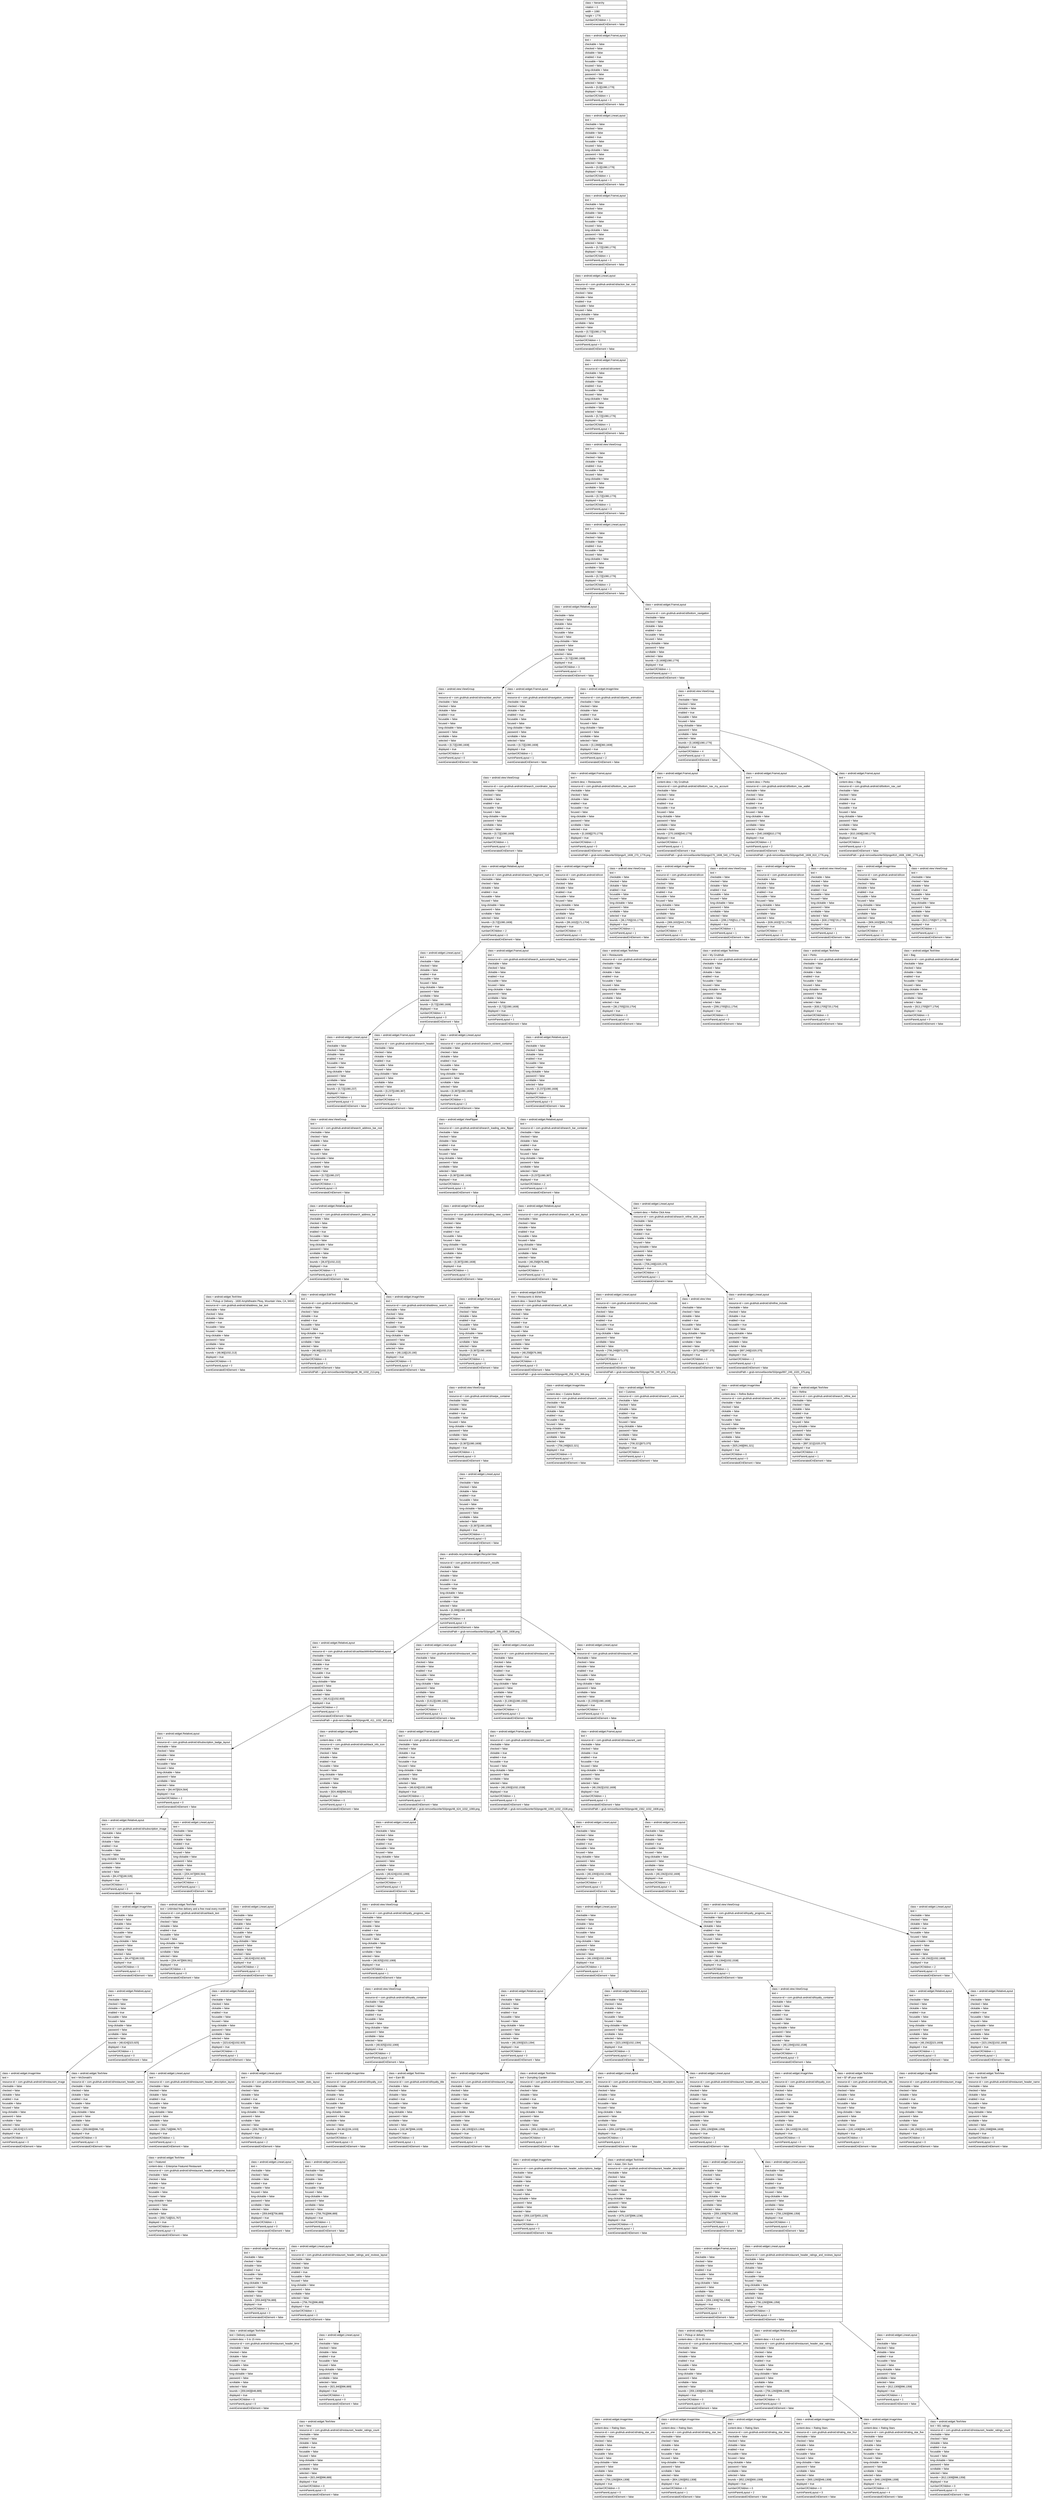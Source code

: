 digraph Layout {

	node [shape=record fontname=Arial];

	0	[label="{class = hierarchy\l|rotation = 0\l|width = 1080\l|height = 1776\l|numberOfChildren = 1\l|eventGeneratedOnElement = false \l}"]
	1	[label="{class = android.widget.FrameLayout\l|text = \l|checkable = false\l|checked = false\l|clickable = false\l|enabled = true\l|focusable = false\l|focused = false\l|long-clickable = false\l|password = false\l|scrollable = false\l|selected = false\l|bounds = [0,0][1080,1776]\l|displayed = true\l|numberOfChildren = 1\l|numInParentLayout = 0\l|eventGeneratedOnElement = false \l}"]
	2	[label="{class = android.widget.LinearLayout\l|text = \l|checkable = false\l|checked = false\l|clickable = false\l|enabled = true\l|focusable = false\l|focused = false\l|long-clickable = false\l|password = false\l|scrollable = false\l|selected = false\l|bounds = [0,0][1080,1776]\l|displayed = true\l|numberOfChildren = 1\l|numInParentLayout = 0\l|eventGeneratedOnElement = false \l}"]
	3	[label="{class = android.widget.FrameLayout\l|text = \l|checkable = false\l|checked = false\l|clickable = false\l|enabled = true\l|focusable = false\l|focused = false\l|long-clickable = false\l|password = false\l|scrollable = false\l|selected = false\l|bounds = [0,72][1080,1776]\l|displayed = true\l|numberOfChildren = 1\l|numInParentLayout = 0\l|eventGeneratedOnElement = false \l}"]
	4	[label="{class = android.widget.LinearLayout\l|text = \l|resource-id = com.grubhub.android:id/action_bar_root\l|checkable = false\l|checked = false\l|clickable = false\l|enabled = true\l|focusable = false\l|focused = false\l|long-clickable = false\l|password = false\l|scrollable = false\l|selected = false\l|bounds = [0,72][1080,1776]\l|displayed = true\l|numberOfChildren = 1\l|numInParentLayout = 0\l|eventGeneratedOnElement = false \l}"]
	5	[label="{class = android.widget.FrameLayout\l|text = \l|resource-id = android:id/content\l|checkable = false\l|checked = false\l|clickable = false\l|enabled = true\l|focusable = false\l|focused = false\l|long-clickable = false\l|password = false\l|scrollable = false\l|selected = false\l|bounds = [0,72][1080,1776]\l|displayed = true\l|numberOfChildren = 1\l|numInParentLayout = 0\l|eventGeneratedOnElement = false \l}"]
	6	[label="{class = android.view.ViewGroup\l|text = \l|checkable = false\l|checked = false\l|clickable = false\l|enabled = true\l|focusable = false\l|focused = false\l|long-clickable = false\l|password = false\l|scrollable = false\l|selected = false\l|bounds = [0,72][1080,1776]\l|displayed = true\l|numberOfChildren = 1\l|numInParentLayout = 0\l|eventGeneratedOnElement = false \l}"]
	7	[label="{class = android.widget.LinearLayout\l|text = \l|checkable = false\l|checked = false\l|clickable = false\l|enabled = true\l|focusable = false\l|focused = false\l|long-clickable = false\l|password = false\l|scrollable = false\l|selected = false\l|bounds = [0,72][1080,1776]\l|displayed = true\l|numberOfChildren = 2\l|numInParentLayout = 0\l|eventGeneratedOnElement = false \l}"]
	8	[label="{class = android.widget.RelativeLayout\l|text = \l|checkable = false\l|checked = false\l|clickable = false\l|enabled = true\l|focusable = false\l|focused = false\l|long-clickable = false\l|password = false\l|scrollable = false\l|selected = false\l|bounds = [0,72][1080,1608]\l|displayed = true\l|numberOfChildren = 3\l|numInParentLayout = 0\l|eventGeneratedOnElement = false \l}"]
	9	[label="{class = android.widget.FrameLayout\l|text = \l|resource-id = com.grubhub.android:id/bottom_navigation\l|checkable = false\l|checked = false\l|clickable = false\l|enabled = true\l|focusable = false\l|focused = false\l|long-clickable = false\l|password = false\l|scrollable = false\l|selected = false\l|bounds = [0,1608][1080,1776]\l|displayed = true\l|numberOfChildren = 1\l|numInParentLayout = 1\l|eventGeneratedOnElement = false \l}"]
	10	[label="{class = android.view.ViewGroup\l|text = \l|resource-id = com.grubhub.android:id/snackbar_anchor\l|checkable = false\l|checked = false\l|clickable = false\l|enabled = true\l|focusable = false\l|focused = false\l|long-clickable = false\l|password = false\l|scrollable = false\l|selected = false\l|bounds = [0,72][1080,1608]\l|displayed = true\l|numberOfChildren = 0\l|numInParentLayout = 0\l|eventGeneratedOnElement = false \l}"]
	11	[label="{class = android.widget.FrameLayout\l|text = \l|resource-id = com.grubhub.android:id/navigation_container\l|checkable = false\l|checked = false\l|clickable = false\l|enabled = true\l|focusable = false\l|focused = false\l|long-clickable = false\l|password = false\l|scrollable = false\l|selected = false\l|bounds = [0,72][1080,1608]\l|displayed = true\l|numberOfChildren = 1\l|numInParentLayout = 1\l|eventGeneratedOnElement = false \l}"]
	12	[label="{class = android.widget.ImageView\l|text = \l|resource-id = com.grubhub.android:id/perks_animation\l|checkable = false\l|checked = false\l|clickable = false\l|enabled = true\l|focusable = false\l|focused = false\l|long-clickable = false\l|password = false\l|scrollable = false\l|selected = false\l|bounds = [0,1368][360,1608]\l|displayed = true\l|numberOfChildren = 0\l|numInParentLayout = 2\l|eventGeneratedOnElement = false \l}"]
	13	[label="{class = android.view.ViewGroup\l|text = \l|checkable = false\l|checked = false\l|clickable = false\l|enabled = true\l|focusable = false\l|focused = false\l|long-clickable = false\l|password = false\l|scrollable = false\l|selected = false\l|bounds = [0,1608][1080,1776]\l|displayed = true\l|numberOfChildren = 4\l|numInParentLayout = 0\l|eventGeneratedOnElement = false \l}"]
	14	[label="{class = android.view.ViewGroup\l|text = \l|resource-id = com.grubhub.android:id/search_coordinator_layout\l|checkable = false\l|checked = false\l|clickable = false\l|enabled = true\l|focusable = false\l|focused = false\l|long-clickable = false\l|password = false\l|scrollable = false\l|selected = false\l|bounds = [0,72][1080,1608]\l|displayed = true\l|numberOfChildren = 1\l|numInParentLayout = 0\l|eventGeneratedOnElement = false \l}"]
	15	[label="{class = android.widget.FrameLayout\l|text = \l|content-desc = Restaurants\l|resource-id = com.grubhub.android:id/bottom_nav_search\l|checkable = false\l|checked = false\l|clickable = false\l|enabled = true\l|focusable = true\l|focused = false\l|long-clickable = false\l|password = false\l|scrollable = false\l|selected = true\l|bounds = [0,1608][270,1776]\l|displayed = true\l|numberOfChildren = 2\l|numInParentLayout = 0\l|eventGeneratedOnElement = false \l|screenshotPath = grub-removefavorite/S0/pngs/0_1608_270_1776.png\l}"]
	16	[label="{class = android.widget.FrameLayout\l|text = \l|content-desc = My Grubhub\l|resource-id = com.grubhub.android:id/bottom_nav_my_account\l|checkable = false\l|checked = false\l|clickable = true\l|enabled = true\l|focusable = true\l|focused = false\l|long-clickable = false\l|password = false\l|scrollable = false\l|selected = false\l|bounds = [270,1608][540,1776]\l|displayed = true\l|numberOfChildren = 2\l|numInParentLayout = 1\l|eventGeneratedOnElement = true \l|screenshotPath = grub-removefavorite/S0/pngs/270_1608_540_1776.png\l}"]
	17	[label="{class = android.widget.FrameLayout\l|text = \l|content-desc = Perks\l|resource-id = com.grubhub.android:id/bottom_nav_wallet\l|checkable = false\l|checked = false\l|clickable = true\l|enabled = true\l|focusable = true\l|focused = false\l|long-clickable = false\l|password = false\l|scrollable = false\l|selected = false\l|bounds = [540,1608][810,1776]\l|displayed = true\l|numberOfChildren = 2\l|numInParentLayout = 2\l|eventGeneratedOnElement = false \l|screenshotPath = grub-removefavorite/S0/pngs/540_1608_810_1776.png\l}"]
	18	[label="{class = android.widget.FrameLayout\l|text = \l|content-desc = Bag\l|resource-id = com.grubhub.android:id/bottom_nav_cart\l|checkable = false\l|checked = false\l|clickable = true\l|enabled = true\l|focusable = true\l|focused = false\l|long-clickable = false\l|password = false\l|scrollable = false\l|selected = false\l|bounds = [810,1608][1080,1776]\l|displayed = true\l|numberOfChildren = 2\l|numInParentLayout = 3\l|eventGeneratedOnElement = false \l|screenshotPath = grub-removefavorite/S0/pngs/810_1608_1080_1776.png\l}"]
	19	[label="{class = android.widget.RelativeLayout\l|text = \l|resource-id = com.grubhub.android:id/search_fragment_root\l|checkable = false\l|checked = false\l|clickable = false\l|enabled = true\l|focusable = false\l|focused = false\l|long-clickable = false\l|password = false\l|scrollable = false\l|selected = false\l|bounds = [0,72][1080,1608]\l|displayed = true\l|numberOfChildren = 2\l|numInParentLayout = 0\l|eventGeneratedOnElement = false \l}"]
	20	[label="{class = android.widget.ImageView\l|text = \l|resource-id = com.grubhub.android:id/icon\l|checkable = false\l|checked = false\l|clickable = false\l|enabled = true\l|focusable = false\l|focused = false\l|long-clickable = false\l|password = false\l|scrollable = false\l|selected = true\l|bounds = [99,1632][171,1704]\l|displayed = true\l|numberOfChildren = 0\l|numInParentLayout = 0\l|eventGeneratedOnElement = false \l}"]
	21	[label="{class = android.view.ViewGroup\l|text = \l|checkable = false\l|checked = false\l|clickable = false\l|enabled = true\l|focusable = false\l|focused = false\l|long-clickable = false\l|password = false\l|scrollable = false\l|selected = true\l|bounds = [36,1705][233,1776]\l|displayed = true\l|numberOfChildren = 1\l|numInParentLayout = 1\l|eventGeneratedOnElement = false \l}"]
	22	[label="{class = android.widget.ImageView\l|text = \l|resource-id = com.grubhub.android:id/icon\l|checkable = false\l|checked = false\l|clickable = false\l|enabled = true\l|focusable = false\l|focused = false\l|long-clickable = false\l|password = false\l|scrollable = false\l|selected = false\l|bounds = [369,1632][441,1704]\l|displayed = true\l|numberOfChildren = 0\l|numInParentLayout = 0\l|eventGeneratedOnElement = false \l}"]
	23	[label="{class = android.view.ViewGroup\l|text = \l|checkable = false\l|checked = false\l|clickable = false\l|enabled = true\l|focusable = false\l|focused = false\l|long-clickable = false\l|password = false\l|scrollable = false\l|selected = false\l|bounds = [299,1705][511,1776]\l|displayed = true\l|numberOfChildren = 1\l|numInParentLayout = 1\l|eventGeneratedOnElement = false \l}"]
	24	[label="{class = android.widget.ImageView\l|text = \l|resource-id = com.grubhub.android:id/icon\l|checkable = false\l|checked = false\l|clickable = false\l|enabled = true\l|focusable = false\l|focused = false\l|long-clickable = false\l|password = false\l|scrollable = false\l|selected = false\l|bounds = [639,1632][711,1704]\l|displayed = true\l|numberOfChildren = 0\l|numInParentLayout = 0\l|eventGeneratedOnElement = false \l}"]
	25	[label="{class = android.view.ViewGroup\l|text = \l|checkable = false\l|checked = false\l|clickable = false\l|enabled = true\l|focusable = false\l|focused = false\l|long-clickable = false\l|password = false\l|scrollable = false\l|selected = false\l|bounds = [630,1705][720,1776]\l|displayed = true\l|numberOfChildren = 1\l|numInParentLayout = 1\l|eventGeneratedOnElement = false \l}"]
	26	[label="{class = android.widget.ImageView\l|text = \l|resource-id = com.grubhub.android:id/icon\l|checkable = false\l|checked = false\l|clickable = false\l|enabled = true\l|focusable = false\l|focused = false\l|long-clickable = false\l|password = false\l|scrollable = false\l|selected = false\l|bounds = [909,1632][981,1704]\l|displayed = true\l|numberOfChildren = 0\l|numInParentLayout = 0\l|eventGeneratedOnElement = false \l}"]
	27	[label="{class = android.view.ViewGroup\l|text = \l|checkable = false\l|checked = false\l|clickable = false\l|enabled = true\l|focusable = false\l|focused = false\l|long-clickable = false\l|password = false\l|scrollable = false\l|selected = false\l|bounds = [913,1705][977,1776]\l|displayed = true\l|numberOfChildren = 1\l|numInParentLayout = 1\l|eventGeneratedOnElement = false \l}"]
	28	[label="{class = android.widget.LinearLayout\l|text = \l|checkable = false\l|checked = false\l|clickable = false\l|enabled = true\l|focusable = false\l|focused = false\l|long-clickable = false\l|password = false\l|scrollable = false\l|selected = false\l|bounds = [0,72][1080,1608]\l|displayed = true\l|numberOfChildren = 3\l|numInParentLayout = 0\l|eventGeneratedOnElement = false \l}"]
	29	[label="{class = android.widget.FrameLayout\l|text = \l|resource-id = com.grubhub.android:id/search_autocomplete_fragment_container\l|checkable = false\l|checked = false\l|clickable = false\l|enabled = true\l|focusable = false\l|focused = false\l|long-clickable = false\l|password = false\l|scrollable = false\l|selected = false\l|bounds = [0,72][1080,1608]\l|displayed = true\l|numberOfChildren = 1\l|numInParentLayout = 1\l|eventGeneratedOnElement = false \l}"]
	30	[label="{class = android.widget.TextView\l|text = Restaurants\l|resource-id = com.grubhub.android:id/largeLabel\l|checkable = false\l|checked = false\l|clickable = false\l|enabled = true\l|focusable = false\l|focused = false\l|long-clickable = false\l|password = false\l|scrollable = false\l|selected = true\l|bounds = [36,1705][233,1754]\l|displayed = true\l|numberOfChildren = 0\l|numInParentLayout = 0\l|eventGeneratedOnElement = false \l}"]
	31	[label="{class = android.widget.TextView\l|text = My Grubhub\l|resource-id = com.grubhub.android:id/smallLabel\l|checkable = false\l|checked = false\l|clickable = false\l|enabled = true\l|focusable = false\l|focused = false\l|long-clickable = false\l|password = false\l|scrollable = false\l|selected = false\l|bounds = [299,1705][511,1754]\l|displayed = true\l|numberOfChildren = 0\l|numInParentLayout = 0\l|eventGeneratedOnElement = false \l}"]
	32	[label="{class = android.widget.TextView\l|text = Perks\l|resource-id = com.grubhub.android:id/smallLabel\l|checkable = false\l|checked = false\l|clickable = false\l|enabled = true\l|focusable = false\l|focused = false\l|long-clickable = false\l|password = false\l|scrollable = false\l|selected = false\l|bounds = [630,1705][720,1754]\l|displayed = true\l|numberOfChildren = 0\l|numInParentLayout = 0\l|eventGeneratedOnElement = false \l}"]
	33	[label="{class = android.widget.TextView\l|text = Bag\l|resource-id = com.grubhub.android:id/smallLabel\l|checkable = false\l|checked = false\l|clickable = false\l|enabled = true\l|focusable = false\l|focused = false\l|long-clickable = false\l|password = false\l|scrollable = false\l|selected = false\l|bounds = [913,1705][977,1754]\l|displayed = true\l|numberOfChildren = 0\l|numInParentLayout = 0\l|eventGeneratedOnElement = false \l}"]
	34	[label="{class = android.widget.LinearLayout\l|text = \l|checkable = false\l|checked = false\l|clickable = false\l|enabled = true\l|focusable = false\l|focused = false\l|long-clickable = false\l|password = false\l|scrollable = false\l|selected = false\l|bounds = [0,72][1080,237]\l|displayed = true\l|numberOfChildren = 1\l|numInParentLayout = 0\l|eventGeneratedOnElement = false \l}"]
	35	[label="{class = android.widget.FrameLayout\l|text = \l|resource-id = com.grubhub.android:id/search_header\l|checkable = false\l|checked = false\l|clickable = false\l|enabled = true\l|focusable = false\l|focused = false\l|long-clickable = false\l|password = false\l|scrollable = false\l|selected = false\l|bounds = [0,237][1080,387]\l|displayed = true\l|numberOfChildren = 0\l|numInParentLayout = 1\l|eventGeneratedOnElement = false \l}"]
	36	[label="{class = android.widget.LinearLayout\l|text = \l|resource-id = com.grubhub.android:id/search_content_container\l|checkable = false\l|checked = false\l|clickable = false\l|enabled = true\l|focusable = false\l|focused = false\l|long-clickable = false\l|password = false\l|scrollable = false\l|selected = false\l|bounds = [0,387][1080,1608]\l|displayed = true\l|numberOfChildren = 1\l|numInParentLayout = 2\l|eventGeneratedOnElement = false \l}"]
	37	[label="{class = android.widget.RelativeLayout\l|text = \l|checkable = false\l|checked = false\l|clickable = false\l|enabled = true\l|focusable = false\l|focused = false\l|long-clickable = false\l|password = false\l|scrollable = false\l|selected = false\l|bounds = [0,237][1080,1608]\l|displayed = true\l|numberOfChildren = 1\l|numInParentLayout = 0\l|eventGeneratedOnElement = false \l}"]
	38	[label="{class = android.view.ViewGroup\l|text = \l|resource-id = com.grubhub.android:id/search_address_bar_root\l|checkable = false\l|checked = false\l|clickable = false\l|enabled = true\l|focusable = false\l|focused = false\l|long-clickable = false\l|password = false\l|scrollable = false\l|selected = false\l|bounds = [0,72][1080,237]\l|displayed = true\l|numberOfChildren = 1\l|numInParentLayout = 0\l|eventGeneratedOnElement = false \l}"]
	39	[label="{class = android.widget.ViewFlipper\l|text = \l|resource-id = com.grubhub.android:id/search_loading_view_flipper\l|checkable = false\l|checked = false\l|clickable = false\l|enabled = true\l|focusable = false\l|focused = false\l|long-clickable = false\l|password = false\l|scrollable = false\l|selected = false\l|bounds = [0,387][1080,1608]\l|displayed = true\l|numberOfChildren = 1\l|numInParentLayout = 0\l|eventGeneratedOnElement = false \l}"]
	40	[label="{class = android.widget.RelativeLayout\l|text = \l|resource-id = com.grubhub.android:id/search_bar_container\l|checkable = false\l|checked = false\l|clickable = false\l|enabled = true\l|focusable = false\l|focused = false\l|long-clickable = false\l|password = false\l|scrollable = false\l|selected = false\l|bounds = [0,237][1080,387]\l|displayed = true\l|numberOfChildren = 2\l|numInParentLayout = 0\l|eventGeneratedOnElement = false \l}"]
	41	[label="{class = android.widget.RelativeLayout\l|text = \l|resource-id = com.grubhub.android:id/search_address_bar\l|checkable = false\l|checked = false\l|clickable = false\l|enabled = true\l|focusable = false\l|focused = false\l|long-clickable = false\l|password = false\l|scrollable = false\l|selected = false\l|bounds = [36,87][1032,222]\l|displayed = true\l|numberOfChildren = 3\l|numInParentLayout = 0\l|eventGeneratedOnElement = false \l}"]
	42	[label="{class = android.widget.FrameLayout\l|text = \l|resource-id = com.grubhub.android:id/loading_view_content\l|checkable = false\l|checked = false\l|clickable = false\l|enabled = true\l|focusable = false\l|focused = false\l|long-clickable = false\l|password = false\l|scrollable = false\l|selected = false\l|bounds = [0,387][1080,1608]\l|displayed = true\l|numberOfChildren = 1\l|numInParentLayout = 0\l|eventGeneratedOnElement = false \l}"]
	43	[label="{class = android.widget.RelativeLayout\l|text = \l|resource-id = com.grubhub.android:id/search_edit_text_layout\l|checkable = false\l|checked = false\l|clickable = false\l|enabled = true\l|focusable = false\l|focused = false\l|long-clickable = false\l|password = false\l|scrollable = false\l|selected = false\l|bounds = [48,258][676,366]\l|displayed = true\l|numberOfChildren = 1\l|numInParentLayout = 0\l|eventGeneratedOnElement = false \l}"]
	44	[label="{class = android.widget.LinearLayout\l|text = \l|content-desc = Refine Click Area\l|resource-id = com.grubhub.android:id/search_refine_click_area\l|checkable = false\l|checked = false\l|clickable = false\l|enabled = true\l|focusable = false\l|focused = false\l|long-clickable = false\l|password = false\l|scrollable = false\l|selected = false\l|bounds = [706,249][1020,375]\l|displayed = true\l|numberOfChildren = 3\l|numInParentLayout = 1\l|eventGeneratedOnElement = false \l}"]
	45	[label="{class = android.widget.TextView\l|text = Pickup or Delivery - 1600 Amphitheatre Pkwy, Mountain View, CA, 94043\l|resource-id = com.grubhub.android:id/address_bar_text\l|checkable = false\l|checked = false\l|clickable = false\l|enabled = true\l|focusable = false\l|focused = false\l|long-clickable = false\l|password = false\l|scrollable = false\l|selected = false\l|bounds = [48,96][1032,213]\l|displayed = true\l|numberOfChildren = 0\l|numInParentLayout = 0\l|eventGeneratedOnElement = false \l}"]
	46	[label="{class = android.widget.EditText\l|text =  \l|resource-id = com.grubhub.android:id/address_bar\l|checkable = false\l|checked = false\l|clickable = true\l|enabled = true\l|focusable = false\l|focused = false\l|long-clickable = true\l|password = false\l|scrollable = false\l|selected = false\l|bounds = [48,96][1032,213]\l|displayed = true\l|numberOfChildren = 0\l|numInParentLayout = 1\l|eventGeneratedOnElement = false \l|screenshotPath = grub-removefavorite/S0/pngs/48_96_1032_213.png\l}"]
	47	[label="{class = android.widget.ImageView\l|text = \l|resource-id = com.grubhub.android:id/address_search_icon\l|checkable = false\l|checked = false\l|clickable = false\l|enabled = true\l|focusable = false\l|focused = false\l|long-clickable = false\l|password = false\l|scrollable = false\l|selected = false\l|bounds = [48,118][120,190]\l|displayed = true\l|numberOfChildren = 0\l|numInParentLayout = 2\l|eventGeneratedOnElement = false \l}"]
	48	[label="{class = android.widget.FrameLayout\l|text = \l|checkable = false\l|checked = false\l|clickable = false\l|enabled = true\l|focusable = false\l|focused = false\l|long-clickable = false\l|password = false\l|scrollable = false\l|selected = false\l|bounds = [0,387][1080,1608]\l|displayed = true\l|numberOfChildren = 1\l|numInParentLayout = 0\l|eventGeneratedOnElement = false \l}"]
	49	[label="{class = android.widget.EditText\l|text = Restaurants & dishes\l|content-desc = Search Bar Field\l|resource-id = com.grubhub.android:id/search_edit_text\l|checkable = false\l|checked = false\l|clickable = true\l|enabled = true\l|focusable = true\l|focused = false\l|long-clickable = true\l|password = false\l|scrollable = false\l|selected = false\l|bounds = [48,258][676,366]\l|displayed = true\l|numberOfChildren = 0\l|numInParentLayout = 0\l|eventGeneratedOnElement = false \l|screenshotPath = grub-removefavorite/S0/pngs/48_258_676_366.png\l}"]
	50	[label="{class = android.widget.LinearLayout\l|text = \l|resource-id = com.grubhub.android:id/cuisines_include\l|checkable = false\l|checked = false\l|clickable = true\l|enabled = true\l|focusable = true\l|focused = false\l|long-clickable = false\l|password = false\l|scrollable = false\l|selected = false\l|bounds = [706,249][873,375]\l|displayed = true\l|numberOfChildren = 2\l|numInParentLayout = 0\l|eventGeneratedOnElement = false \l|screenshotPath = grub-removefavorite/S0/pngs/706_249_873_375.png\l}"]
	51	[label="{class = android.view.View\l|text = \l|checkable = false\l|checked = false\l|clickable = false\l|enabled = true\l|focusable = false\l|focused = false\l|long-clickable = false\l|password = false\l|scrollable = false\l|selected = false\l|bounds = [873,249][897,375]\l|displayed = true\l|numberOfChildren = 0\l|numInParentLayout = 1\l|eventGeneratedOnElement = false \l}"]
	52	[label="{class = android.widget.LinearLayout\l|text = \l|resource-id = com.grubhub.android:id/refine_include\l|checkable = false\l|checked = false\l|clickable = true\l|enabled = true\l|focusable = true\l|focused = false\l|long-clickable = false\l|password = false\l|scrollable = false\l|selected = false\l|bounds = [897,249][1020,375]\l|displayed = true\l|numberOfChildren = 2\l|numInParentLayout = 2\l|eventGeneratedOnElement = false \l|screenshotPath = grub-removefavorite/S0/pngs/897_249_1020_375.png\l}"]
	53	[label="{class = android.view.ViewGroup\l|text = \l|resource-id = com.grubhub.android:id/swipe_container\l|checkable = false\l|checked = false\l|clickable = false\l|enabled = true\l|focusable = false\l|focused = false\l|long-clickable = false\l|password = false\l|scrollable = false\l|selected = false\l|bounds = [0,387][1080,1608]\l|displayed = true\l|numberOfChildren = 1\l|numInParentLayout = 0\l|eventGeneratedOnElement = false \l}"]
	54	[label="{class = android.widget.ImageView\l|text = \l|content-desc = Cuisine Button\l|resource-id = com.grubhub.android:id/search_cuisine_icon\l|checkable = false\l|checked = false\l|clickable = false\l|enabled = true\l|focusable = false\l|focused = false\l|long-clickable = false\l|password = false\l|scrollable = false\l|selected = false\l|bounds = [756,249][822,321]\l|displayed = true\l|numberOfChildren = 0\l|numInParentLayout = 0\l|eventGeneratedOnElement = false \l}"]
	55	[label="{class = android.widget.TextView\l|text = Cuisines\l|resource-id = com.grubhub.android:id/search_cuisine_text\l|checkable = false\l|checked = false\l|clickable = false\l|enabled = true\l|focusable = false\l|focused = false\l|long-clickable = false\l|password = false\l|scrollable = false\l|selected = false\l|bounds = [706,321][873,375]\l|displayed = true\l|numberOfChildren = 0\l|numInParentLayout = 1\l|eventGeneratedOnElement = false \l}"]
	56	[label="{class = android.widget.ImageView\l|text = \l|content-desc = Refine Button\l|resource-id = com.grubhub.android:id/search_refine_icon\l|checkable = false\l|checked = false\l|clickable = false\l|enabled = true\l|focusable = false\l|focused = false\l|long-clickable = false\l|password = false\l|scrollable = false\l|selected = false\l|bounds = [925,249][991,321]\l|displayed = true\l|numberOfChildren = 0\l|numInParentLayout = 0\l|eventGeneratedOnElement = false \l}"]
	57	[label="{class = android.widget.TextView\l|text = Refine\l|resource-id = com.grubhub.android:id/search_refine_text\l|checkable = false\l|checked = false\l|clickable = false\l|enabled = true\l|focusable = false\l|focused = false\l|long-clickable = false\l|password = false\l|scrollable = false\l|selected = false\l|bounds = [897,321][1020,375]\l|displayed = true\l|numberOfChildren = 0\l|numInParentLayout = 1\l|eventGeneratedOnElement = false \l}"]
	58	[label="{class = android.widget.LinearLayout\l|text = \l|checkable = false\l|checked = false\l|clickable = false\l|enabled = true\l|focusable = false\l|focused = false\l|long-clickable = false\l|password = false\l|scrollable = false\l|selected = false\l|bounds = [0,387][1080,1608]\l|displayed = true\l|numberOfChildren = 1\l|numInParentLayout = 0\l|eventGeneratedOnElement = false \l}"]
	59	[label="{class = androidx.recyclerview.widget.RecyclerView\l|text = \l|resource-id = com.grubhub.android:id/search_results\l|checkable = false\l|checked = false\l|clickable = false\l|enabled = true\l|focusable = true\l|focused = false\l|long-clickable = false\l|password = false\l|scrollable = true\l|selected = false\l|bounds = [0,399][1080,1608]\l|displayed = true\l|numberOfChildren = 4\l|numInParentLayout = 0\l|eventGeneratedOnElement = false \l|screenshotPath = grub-removefavorite/S0/pngs/0_399_1080_1608.png\l}"]
	60	[label="{class = android.widget.RelativeLayout\l|text = \l|resource-id = com.grubhub.android:id/cashbackMinibarRelativeLayout\l|checkable = false\l|checked = false\l|clickable = true\l|enabled = true\l|focusable = true\l|focused = false\l|long-clickable = false\l|password = false\l|scrollable = false\l|selected = false\l|bounds = [48,411][1032,600]\l|displayed = true\l|numberOfChildren = 2\l|numInParentLayout = 0\l|eventGeneratedOnElement = false \l|screenshotPath = grub-removefavorite/S0/pngs/48_411_1032_600.png\l}"]
	61	[label="{class = android.widget.LinearLayout\l|text = \l|resource-id = com.grubhub.android:id/restaurant_view\l|checkable = false\l|checked = false\l|clickable = false\l|enabled = true\l|focusable = false\l|focused = false\l|long-clickable = false\l|password = false\l|scrollable = false\l|selected = false\l|bounds = [0,612][1080,1081]\l|displayed = true\l|numberOfChildren = 1\l|numInParentLayout = 1\l|eventGeneratedOnElement = false \l}"]
	62	[label="{class = android.widget.LinearLayout\l|text = \l|resource-id = com.grubhub.android:id/restaurant_view\l|checkable = false\l|checked = false\l|clickable = false\l|enabled = true\l|focusable = false\l|focused = false\l|long-clickable = false\l|password = false\l|scrollable = false\l|selected = false\l|bounds = [0,1081][1080,1550]\l|displayed = true\l|numberOfChildren = 1\l|numInParentLayout = 2\l|eventGeneratedOnElement = false \l}"]
	63	[label="{class = android.widget.LinearLayout\l|text = \l|resource-id = com.grubhub.android:id/restaurant_view\l|checkable = false\l|checked = false\l|clickable = false\l|enabled = true\l|focusable = false\l|focused = false\l|long-clickable = false\l|password = false\l|scrollable = false\l|selected = false\l|bounds = [0,1550][1080,1608]\l|displayed = true\l|numberOfChildren = 1\l|numInParentLayout = 3\l|eventGeneratedOnElement = false \l}"]
	64	[label="{class = android.widget.RelativeLayout\l|text = \l|resource-id = com.grubhub.android:id/subscription_badge_layout\l|checkable = false\l|checked = false\l|clickable = false\l|enabled = true\l|focusable = false\l|focused = false\l|long-clickable = false\l|password = false\l|scrollable = false\l|selected = false\l|bounds = [84,447][924,564]\l|displayed = true\l|numberOfChildren = 2\l|numInParentLayout = 0\l|eventGeneratedOnElement = false \l}"]
	65	[label="{class = android.widget.ImageView\l|text = \l|content-desc = info\l|resource-id = com.grubhub.android:id/cashback_info_icon\l|checkable = false\l|checked = false\l|clickable = false\l|enabled = true\l|focusable = false\l|focused = false\l|long-clickable = false\l|password = false\l|scrollable = false\l|selected = false\l|bounds = [924,469][996,541]\l|displayed = true\l|numberOfChildren = 0\l|numInParentLayout = 1\l|eventGeneratedOnElement = false \l}"]
	66	[label="{class = android.widget.FrameLayout\l|text = \l|resource-id = com.grubhub.android:id/restaurant_card\l|checkable = false\l|checked = false\l|clickable = true\l|enabled = true\l|focusable = true\l|focused = false\l|long-clickable = false\l|password = false\l|scrollable = false\l|selected = false\l|bounds = [48,624][1032,1069]\l|displayed = true\l|numberOfChildren = 1\l|numInParentLayout = 0\l|eventGeneratedOnElement = false \l|screenshotPath = grub-removefavorite/S0/pngs/48_624_1032_1069.png\l}"]
	67	[label="{class = android.widget.FrameLayout\l|text = \l|resource-id = com.grubhub.android:id/restaurant_card\l|checkable = false\l|checked = false\l|clickable = true\l|enabled = true\l|focusable = true\l|focused = false\l|long-clickable = false\l|password = false\l|scrollable = false\l|selected = false\l|bounds = [48,1093][1032,1538]\l|displayed = true\l|numberOfChildren = 1\l|numInParentLayout = 0\l|eventGeneratedOnElement = false \l|screenshotPath = grub-removefavorite/S0/pngs/48_1093_1032_1538.png\l}"]
	68	[label="{class = android.widget.FrameLayout\l|text = \l|resource-id = com.grubhub.android:id/restaurant_card\l|checkable = false\l|checked = false\l|clickable = true\l|enabled = true\l|focusable = true\l|focused = false\l|long-clickable = false\l|password = false\l|scrollable = false\l|selected = false\l|bounds = [48,1562][1032,1608]\l|displayed = true\l|numberOfChildren = 1\l|numInParentLayout = 0\l|eventGeneratedOnElement = false \l|screenshotPath = grub-removefavorite/S0/pngs/48_1562_1032_1608.png\l}"]
	69	[label="{class = android.widget.RelativeLayout\l|text = \l|resource-id = com.grubhub.android:id/subscription_image\l|checkable = false\l|checked = false\l|clickable = false\l|enabled = true\l|focusable = false\l|focused = false\l|long-clickable = false\l|password = false\l|scrollable = false\l|selected = false\l|bounds = [84,475][180,535]\l|displayed = true\l|numberOfChildren = 1\l|numInParentLayout = 0\l|eventGeneratedOnElement = false \l}"]
	70	[label="{class = android.widget.LinearLayout\l|text = \l|checkable = false\l|checked = false\l|clickable = false\l|enabled = true\l|focusable = false\l|focused = false\l|long-clickable = false\l|password = false\l|scrollable = false\l|selected = false\l|bounds = [204,447][900,564]\l|displayed = true\l|numberOfChildren = 1\l|numInParentLayout = 1\l|eventGeneratedOnElement = false \l}"]
	71	[label="{class = android.widget.LinearLayout\l|text = \l|checkable = false\l|checked = false\l|clickable = false\l|enabled = true\l|focusable = false\l|focused = false\l|long-clickable = false\l|password = false\l|scrollable = false\l|selected = false\l|bounds = [48,624][1032,1069]\l|displayed = true\l|numberOfChildren = 2\l|numInParentLayout = 0\l|eventGeneratedOnElement = false \l}"]
	72	[label="{class = android.widget.LinearLayout\l|text = \l|checkable = false\l|checked = false\l|clickable = false\l|enabled = true\l|focusable = false\l|focused = false\l|long-clickable = false\l|password = false\l|scrollable = false\l|selected = false\l|bounds = [48,1093][1032,1538]\l|displayed = true\l|numberOfChildren = 2\l|numInParentLayout = 0\l|eventGeneratedOnElement = false \l}"]
	73	[label="{class = android.widget.LinearLayout\l|text = \l|checkable = false\l|checked = false\l|clickable = false\l|enabled = true\l|focusable = false\l|focused = false\l|long-clickable = false\l|password = false\l|scrollable = false\l|selected = false\l|bounds = [48,1562][1032,1608]\l|displayed = true\l|numberOfChildren = 1\l|numInParentLayout = 0\l|eventGeneratedOnElement = false \l}"]
	74	[label="{class = android.widget.ImageView\l|text = \l|checkable = false\l|checked = false\l|clickable = false\l|enabled = true\l|focusable = false\l|focused = false\l|long-clickable = false\l|password = false\l|scrollable = false\l|selected = false\l|bounds = [84,475][180,535]\l|displayed = true\l|numberOfChildren = 0\l|numInParentLayout = 0\l|eventGeneratedOnElement = false \l}"]
	75	[label="{class = android.widget.TextView\l|text = Unlimited free delivery and a free meal every month! \l|resource-id = com.grubhub.android:id/cashback_text\l|checkable = false\l|checked = false\l|clickable = false\l|enabled = true\l|focusable = false\l|focused = false\l|long-clickable = false\l|password = false\l|scrollable = false\l|selected = false\l|bounds = [204,447][900,561]\l|displayed = true\l|numberOfChildren = 0\l|numInParentLayout = 0\l|eventGeneratedOnElement = false \l}"]
	76	[label="{class = android.widget.LinearLayout\l|text = \l|checkable = false\l|checked = false\l|clickable = false\l|enabled = true\l|focusable = false\l|focused = false\l|long-clickable = false\l|password = false\l|scrollable = false\l|selected = false\l|bounds = [48,624][1032,925]\l|displayed = true\l|numberOfChildren = 2\l|numInParentLayout = 0\l|eventGeneratedOnElement = false \l}"]
	77	[label="{class = android.view.ViewGroup\l|text = \l|resource-id = com.grubhub.android:id/loyalty_progress_view\l|checkable = false\l|checked = false\l|clickable = false\l|enabled = true\l|focusable = false\l|focused = false\l|long-clickable = false\l|password = false\l|scrollable = false\l|selected = false\l|bounds = [48,925][1032,1069]\l|displayed = true\l|numberOfChildren = 1\l|numInParentLayout = 1\l|eventGeneratedOnElement = false \l}"]
	78	[label="{class = android.widget.LinearLayout\l|text = \l|checkable = false\l|checked = false\l|clickable = false\l|enabled = true\l|focusable = false\l|focused = false\l|long-clickable = false\l|password = false\l|scrollable = false\l|selected = false\l|bounds = [48,1093][1032,1394]\l|displayed = true\l|numberOfChildren = 2\l|numInParentLayout = 0\l|eventGeneratedOnElement = false \l}"]
	79	[label="{class = android.view.ViewGroup\l|text = \l|resource-id = com.grubhub.android:id/loyalty_progress_view\l|checkable = false\l|checked = false\l|clickable = false\l|enabled = true\l|focusable = false\l|focused = false\l|long-clickable = false\l|password = false\l|scrollable = false\l|selected = false\l|bounds = [48,1394][1032,1538]\l|displayed = true\l|numberOfChildren = 1\l|numInParentLayout = 1\l|eventGeneratedOnElement = false \l}"]
	80	[label="{class = android.widget.LinearLayout\l|text = \l|checkable = false\l|checked = false\l|clickable = false\l|enabled = true\l|focusable = false\l|focused = false\l|long-clickable = false\l|password = false\l|scrollable = false\l|selected = false\l|bounds = [48,1562][1032,1608]\l|displayed = true\l|numberOfChildren = 2\l|numInParentLayout = 0\l|eventGeneratedOnElement = false \l}"]
	81	[label="{class = android.widget.RelativeLayout\l|text = \l|checkable = false\l|checked = false\l|clickable = false\l|enabled = true\l|focusable = false\l|focused = false\l|long-clickable = false\l|password = false\l|scrollable = false\l|selected = false\l|bounds = [48,624][323,925]\l|displayed = true\l|numberOfChildren = 1\l|numInParentLayout = 0\l|eventGeneratedOnElement = false \l}"]
	82	[label="{class = android.widget.RelativeLayout\l|text = \l|checkable = false\l|checked = false\l|clickable = false\l|enabled = true\l|focusable = false\l|focused = false\l|long-clickable = false\l|password = false\l|scrollable = false\l|selected = false\l|bounds = [323,624][1032,925]\l|displayed = true\l|numberOfChildren = 3\l|numInParentLayout = 1\l|eventGeneratedOnElement = false \l}"]
	83	[label="{class = android.view.ViewGroup\l|text = \l|resource-id = com.grubhub.android:id/loyalty_container\l|checkable = false\l|checked = false\l|clickable = false\l|enabled = true\l|focusable = false\l|focused = false\l|long-clickable = false\l|password = false\l|scrollable = false\l|selected = false\l|bounds = [48,925][1032,1069]\l|displayed = true\l|numberOfChildren = 2\l|numInParentLayout = 0\l|eventGeneratedOnElement = false \l}"]
	84	[label="{class = android.widget.RelativeLayout\l|text = \l|checkable = false\l|checked = false\l|clickable = false\l|enabled = true\l|focusable = false\l|focused = false\l|long-clickable = false\l|password = false\l|scrollable = false\l|selected = false\l|bounds = [48,1093][323,1394]\l|displayed = true\l|numberOfChildren = 1\l|numInParentLayout = 0\l|eventGeneratedOnElement = false \l}"]
	85	[label="{class = android.widget.RelativeLayout\l|text = \l|checkable = false\l|checked = false\l|clickable = false\l|enabled = true\l|focusable = false\l|focused = false\l|long-clickable = false\l|password = false\l|scrollable = false\l|selected = false\l|bounds = [323,1093][1032,1394]\l|displayed = true\l|numberOfChildren = 3\l|numInParentLayout = 1\l|eventGeneratedOnElement = false \l}"]
	86	[label="{class = android.view.ViewGroup\l|text = \l|resource-id = com.grubhub.android:id/loyalty_container\l|checkable = false\l|checked = false\l|clickable = false\l|enabled = true\l|focusable = false\l|focused = false\l|long-clickable = false\l|password = false\l|scrollable = false\l|selected = false\l|bounds = [48,1394][1032,1538]\l|displayed = true\l|numberOfChildren = 2\l|numInParentLayout = 0\l|eventGeneratedOnElement = false \l}"]
	87	[label="{class = android.widget.RelativeLayout\l|text = \l|checkable = false\l|checked = false\l|clickable = false\l|enabled = true\l|focusable = false\l|focused = false\l|long-clickable = false\l|password = false\l|scrollable = false\l|selected = false\l|bounds = [48,1562][323,1608]\l|displayed = true\l|numberOfChildren = 1\l|numInParentLayout = 0\l|eventGeneratedOnElement = false \l}"]
	88	[label="{class = android.widget.RelativeLayout\l|text = \l|checkable = false\l|checked = false\l|clickable = false\l|enabled = true\l|focusable = false\l|focused = false\l|long-clickable = false\l|password = false\l|scrollable = false\l|selected = false\l|bounds = [323,1562][1032,1608]\l|displayed = true\l|numberOfChildren = 1\l|numInParentLayout = 1\l|eventGeneratedOnElement = false \l}"]
	89	[label="{class = android.widget.ImageView\l|text = \l|resource-id = com.grubhub.android:id/restaurant_image\l|checkable = false\l|checked = false\l|clickable = false\l|enabled = true\l|focusable = false\l|focused = false\l|long-clickable = false\l|password = false\l|scrollable = false\l|selected = false\l|bounds = [48,624][323,925]\l|displayed = true\l|numberOfChildren = 0\l|numInParentLayout = 0\l|eventGeneratedOnElement = false \l}"]
	90	[label="{class = android.widget.TextView\l|text = McDonald's\l|resource-id = com.grubhub.android:id/restaurant_header_name\l|checkable = false\l|checked = false\l|clickable = false\l|enabled = true\l|focusable = false\l|focused = false\l|long-clickable = false\l|password = false\l|scrollable = false\l|selected = false\l|bounds = [359,660][996,718]\l|displayed = true\l|numberOfChildren = 0\l|numInParentLayout = 0\l|eventGeneratedOnElement = false \l}"]
	91	[label="{class = android.widget.LinearLayout\l|text = \l|resource-id = com.grubhub.android:id/restaurant_header_description_layout\l|checkable = false\l|checked = false\l|clickable = false\l|enabled = true\l|focusable = false\l|focused = false\l|long-clickable = false\l|password = false\l|scrollable = false\l|selected = false\l|bounds = [359,718][996,767]\l|displayed = true\l|numberOfChildren = 1\l|numInParentLayout = 1\l|eventGeneratedOnElement = false \l}"]
	92	[label="{class = android.widget.LinearLayout\l|text = \l|resource-id = com.grubhub.android:id/restaurant_header_stats_layout\l|checkable = false\l|checked = false\l|clickable = false\l|enabled = true\l|focusable = false\l|focused = false\l|long-clickable = false\l|password = false\l|scrollable = false\l|selected = false\l|bounds = [359,791][996,889]\l|displayed = true\l|numberOfChildren = 2\l|numInParentLayout = 2\l|eventGeneratedOnElement = false \l}"]
	93	[label="{class = android.widget.ImageView\l|text = \l|resource-id = com.grubhub.android:id/loyalty_icon\l|checkable = false\l|checked = false\l|clickable = false\l|enabled = true\l|focusable = false\l|focused = false\l|long-clickable = false\l|password = false\l|scrollable = false\l|selected = false\l|bounds = [84,961][156,1033]\l|displayed = true\l|numberOfChildren = 0\l|numInParentLayout = 0\l|eventGeneratedOnElement = false \l}"]
	94	[label="{class = android.widget.TextView\l|text = Earn $5\l|resource-id = com.grubhub.android:id/loyalty_title\l|checkable = false\l|checked = false\l|clickable = false\l|enabled = true\l|focusable = false\l|focused = false\l|long-clickable = false\l|password = false\l|scrollable = false\l|selected = false\l|bounds = [192,967][996,1028]\l|displayed = true\l|numberOfChildren = 0\l|numInParentLayout = 1\l|eventGeneratedOnElement = false \l}"]
	95	[label="{class = android.widget.ImageView\l|text = \l|resource-id = com.grubhub.android:id/restaurant_image\l|checkable = false\l|checked = false\l|clickable = false\l|enabled = true\l|focusable = false\l|focused = false\l|long-clickable = false\l|password = false\l|scrollable = false\l|selected = false\l|bounds = [48,1093][323,1394]\l|displayed = true\l|numberOfChildren = 0\l|numInParentLayout = 0\l|eventGeneratedOnElement = false \l}"]
	96	[label="{class = android.widget.TextView\l|text = Dumpling Garden\l|resource-id = com.grubhub.android:id/restaurant_header_name\l|checkable = false\l|checked = false\l|clickable = false\l|enabled = true\l|focusable = false\l|focused = false\l|long-clickable = false\l|password = false\l|scrollable = false\l|selected = false\l|bounds = [359,1129][996,1187]\l|displayed = true\l|numberOfChildren = 0\l|numInParentLayout = 0\l|eventGeneratedOnElement = false \l}"]
	97	[label="{class = android.widget.LinearLayout\l|text = \l|resource-id = com.grubhub.android:id/restaurant_header_description_layout\l|checkable = false\l|checked = false\l|clickable = false\l|enabled = true\l|focusable = false\l|focused = false\l|long-clickable = false\l|password = false\l|scrollable = false\l|selected = false\l|bounds = [359,1187][996,1236]\l|displayed = true\l|numberOfChildren = 2\l|numInParentLayout = 1\l|eventGeneratedOnElement = false \l}"]
	98	[label="{class = android.widget.LinearLayout\l|text = \l|resource-id = com.grubhub.android:id/restaurant_header_stats_layout\l|checkable = false\l|checked = false\l|clickable = false\l|enabled = true\l|focusable = false\l|focused = false\l|long-clickable = false\l|password = false\l|scrollable = false\l|selected = false\l|bounds = [359,1260][996,1358]\l|displayed = true\l|numberOfChildren = 2\l|numInParentLayout = 2\l|eventGeneratedOnElement = false \l}"]
	99	[label="{class = android.widget.ImageView\l|text = \l|resource-id = com.grubhub.android:id/loyalty_icon\l|checkable = false\l|checked = false\l|clickable = false\l|enabled = true\l|focusable = false\l|focused = false\l|long-clickable = false\l|password = false\l|scrollable = false\l|selected = false\l|bounds = [84,1430][156,1502]\l|displayed = true\l|numberOfChildren = 0\l|numInParentLayout = 0\l|eventGeneratedOnElement = false \l}"]
	100	[label="{class = android.widget.TextView\l|text = $7 off your order\l|resource-id = com.grubhub.android:id/loyalty_title\l|checkable = false\l|checked = false\l|clickable = false\l|enabled = true\l|focusable = false\l|focused = false\l|long-clickable = false\l|password = false\l|scrollable = false\l|selected = false\l|bounds = [192,1436][996,1497]\l|displayed = true\l|numberOfChildren = 0\l|numInParentLayout = 1\l|eventGeneratedOnElement = false \l}"]
	101	[label="{class = android.widget.ImageView\l|text = \l|resource-id = com.grubhub.android:id/restaurant_image\l|checkable = false\l|checked = false\l|clickable = false\l|enabled = true\l|focusable = false\l|focused = false\l|long-clickable = false\l|password = false\l|scrollable = false\l|selected = false\l|bounds = [48,1562][323,1608]\l|displayed = true\l|numberOfChildren = 0\l|numInParentLayout = 0\l|eventGeneratedOnElement = false \l}"]
	102	[label="{class = android.widget.TextView\l|text = Hon Sushi \l|resource-id = com.grubhub.android:id/restaurant_header_name\l|checkable = false\l|checked = false\l|clickable = false\l|enabled = true\l|focusable = false\l|focused = false\l|long-clickable = false\l|password = false\l|scrollable = false\l|selected = false\l|bounds = [359,1598][996,1608]\l|displayed = true\l|numberOfChildren = 0\l|numInParentLayout = 0\l|eventGeneratedOnElement = false \l}"]
	103	[label="{class = android.widget.TextView\l|text = Featured\l|content-desc = Enterprise Featured Restaurant\l|resource-id = com.grubhub.android:id/restaurant_header_enterprise_featured\l|checkable = false\l|checked = false\l|clickable = false\l|enabled = true\l|focusable = false\l|focused = false\l|long-clickable = false\l|password = false\l|scrollable = false\l|selected = false\l|bounds = [359,718][531,767]\l|displayed = true\l|numberOfChildren = 0\l|numInParentLayout = 0\l|eventGeneratedOnElement = false \l}"]
	104	[label="{class = android.widget.LinearLayout\l|text = \l|checkable = false\l|checked = false\l|clickable = false\l|enabled = true\l|focusable = false\l|focused = false\l|long-clickable = false\l|password = false\l|scrollable = false\l|selected = false\l|bounds = [359,840][756,889]\l|displayed = true\l|numberOfChildren = 1\l|numInParentLayout = 0\l|eventGeneratedOnElement = false \l}"]
	105	[label="{class = android.widget.LinearLayout\l|text = \l|checkable = false\l|checked = false\l|clickable = false\l|enabled = true\l|focusable = false\l|focused = false\l|long-clickable = false\l|password = false\l|scrollable = false\l|selected = false\l|bounds = [756,791][996,889]\l|displayed = true\l|numberOfChildren = 1\l|numInParentLayout = 1\l|eventGeneratedOnElement = false \l}"]
	106	[label="{class = android.widget.ImageView\l|text = \l|resource-id = com.grubhub.android:id/restaurant_header_subscriptions_badge\l|checkable = false\l|checked = false\l|clickable = false\l|enabled = true\l|focusable = false\l|focused = false\l|long-clickable = false\l|password = false\l|scrollable = false\l|selected = false\l|bounds = [359,1187][455,1235]\l|displayed = true\l|numberOfChildren = 0\l|numInParentLayout = 0\l|eventGeneratedOnElement = false \l}"]
	107	[label="{class = android.widget.TextView\l|text = Asian, Dim Sum\l|resource-id = com.grubhub.android:id/restaurant_header_description\l|checkable = false\l|checked = false\l|clickable = false\l|enabled = true\l|focusable = false\l|focused = false\l|long-clickable = false\l|password = false\l|scrollable = false\l|selected = false\l|bounds = [479,1187][996,1236]\l|displayed = true\l|numberOfChildren = 0\l|numInParentLayout = 1\l|eventGeneratedOnElement = false \l}"]
	108	[label="{class = android.widget.LinearLayout\l|text = \l|checkable = false\l|checked = false\l|clickable = false\l|enabled = true\l|focusable = false\l|focused = false\l|long-clickable = false\l|password = false\l|scrollable = false\l|selected = false\l|bounds = [359,1309][756,1358]\l|displayed = true\l|numberOfChildren = 1\l|numInParentLayout = 0\l|eventGeneratedOnElement = false \l}"]
	109	[label="{class = android.widget.LinearLayout\l|text = \l|checkable = false\l|checked = false\l|clickable = false\l|enabled = true\l|focusable = false\l|focused = false\l|long-clickable = false\l|password = false\l|scrollable = false\l|selected = false\l|bounds = [756,1260][996,1358]\l|displayed = true\l|numberOfChildren = 1\l|numInParentLayout = 1\l|eventGeneratedOnElement = false \l}"]
	110	[label="{class = android.widget.FrameLayout\l|text = \l|checkable = false\l|checked = false\l|clickable = false\l|enabled = true\l|focusable = false\l|focused = false\l|long-clickable = false\l|password = false\l|scrollable = false\l|selected = false\l|bounds = [359,840][756,889]\l|displayed = true\l|numberOfChildren = 1\l|numInParentLayout = 0\l|eventGeneratedOnElement = false \l}"]
	111	[label="{class = android.widget.LinearLayout\l|text = \l|resource-id = com.grubhub.android:id/restaurant_header_ratings_and_reviews_layout\l|checkable = false\l|checked = false\l|clickable = false\l|enabled = true\l|focusable = false\l|focused = false\l|long-clickable = false\l|password = false\l|scrollable = false\l|selected = false\l|bounds = [756,791][996,889]\l|displayed = true\l|numberOfChildren = 1\l|numInParentLayout = 0\l|eventGeneratedOnElement = false \l}"]
	112	[label="{class = android.widget.FrameLayout\l|text = \l|checkable = false\l|checked = false\l|clickable = false\l|enabled = true\l|focusable = false\l|focused = false\l|long-clickable = false\l|password = false\l|scrollable = false\l|selected = false\l|bounds = [359,1309][756,1358]\l|displayed = true\l|numberOfChildren = 1\l|numInParentLayout = 0\l|eventGeneratedOnElement = false \l}"]
	113	[label="{class = android.widget.LinearLayout\l|text = \l|resource-id = com.grubhub.android:id/restaurant_header_ratings_and_reviews_layout\l|checkable = false\l|checked = false\l|clickable = false\l|enabled = true\l|focusable = false\l|focused = false\l|long-clickable = false\l|password = false\l|scrollable = false\l|selected = false\l|bounds = [756,1260][996,1358]\l|displayed = true\l|numberOfChildren = 2\l|numInParentLayout = 0\l|eventGeneratedOnElement = false \l}"]
	114	[label="{class = android.widget.TextView\l|text = Delivery available\l|content-desc = 5 to 15 mins\l|resource-id = com.grubhub.android:id/restaurant_header_time\l|checkable = false\l|checked = false\l|clickable = false\l|enabled = true\l|focusable = false\l|focused = false\l|long-clickable = false\l|password = false\l|scrollable = false\l|selected = false\l|bounds = [359,840][648,889]\l|displayed = true\l|numberOfChildren = 0\l|numInParentLayout = 0\l|eventGeneratedOnElement = false \l}"]
	115	[label="{class = android.widget.LinearLayout\l|text = \l|checkable = false\l|checked = false\l|clickable = false\l|enabled = true\l|focusable = false\l|focused = false\l|long-clickable = false\l|password = false\l|scrollable = false\l|selected = false\l|bounds = [921,840][996,889]\l|displayed = true\l|numberOfChildren = 1\l|numInParentLayout = 0\l|eventGeneratedOnElement = false \l}"]
	116	[label="{class = android.widget.TextView\l|text = Pickup or delivery\l|content-desc = 20 to 30 mins\l|resource-id = com.grubhub.android:id/restaurant_header_time\l|checkable = false\l|checked = false\l|clickable = false\l|enabled = true\l|focusable = false\l|focused = false\l|long-clickable = false\l|password = false\l|scrollable = false\l|selected = false\l|bounds = [359,1309][660,1358]\l|displayed = true\l|numberOfChildren = 0\l|numInParentLayout = 0\l|eventGeneratedOnElement = false \l}"]
	117	[label="{class = android.widget.RelativeLayout\l|text = \l|content-desc = 4.5 out of 5\l|resource-id = com.grubhub.android:id/restaurant_header_star_rating\l|checkable = false\l|checked = false\l|clickable = false\l|enabled = true\l|focusable = false\l|focused = false\l|long-clickable = false\l|password = false\l|scrollable = false\l|selected = false\l|bounds = [756,1260][996,1309]\l|displayed = true\l|numberOfChildren = 5\l|numInParentLayout = 0\l|eventGeneratedOnElement = false \l}"]
	118	[label="{class = android.widget.LinearLayout\l|text = \l|checkable = false\l|checked = false\l|clickable = false\l|enabled = true\l|focusable = false\l|focused = false\l|long-clickable = false\l|password = false\l|scrollable = false\l|selected = false\l|bounds = [812,1309][996,1358]\l|displayed = true\l|numberOfChildren = 1\l|numInParentLayout = 1\l|eventGeneratedOnElement = false \l}"]
	119	[label="{class = android.widget.TextView\l|text = New\l|resource-id = com.grubhub.android:id/restaurant_header_ratings_count\l|checkable = false\l|checked = false\l|clickable = false\l|enabled = true\l|focusable = false\l|focused = false\l|long-clickable = false\l|password = false\l|scrollable = false\l|selected = false\l|bounds = [921,840][996,889]\l|displayed = true\l|numberOfChildren = 0\l|numInParentLayout = 0\l|eventGeneratedOnElement = false \l}"]
	120	[label="{class = android.widget.ImageView\l|text = \l|content-desc = Rating Stars\l|resource-id = com.grubhub.android:id/rating_star_one\l|checkable = false\l|checked = false\l|clickable = false\l|enabled = true\l|focusable = false\l|focused = false\l|long-clickable = false\l|password = false\l|scrollable = false\l|selected = false\l|bounds = [756,1260][804,1308]\l|displayed = true\l|numberOfChildren = 0\l|numInParentLayout = 0\l|eventGeneratedOnElement = false \l}"]
	121	[label="{class = android.widget.ImageView\l|text = \l|content-desc = Rating Stars\l|resource-id = com.grubhub.android:id/rating_star_two\l|checkable = false\l|checked = false\l|clickable = false\l|enabled = true\l|focusable = false\l|focused = false\l|long-clickable = false\l|password = false\l|scrollable = false\l|selected = false\l|bounds = [804,1260][852,1308]\l|displayed = true\l|numberOfChildren = 0\l|numInParentLayout = 1\l|eventGeneratedOnElement = false \l}"]
	122	[label="{class = android.widget.ImageView\l|text = \l|content-desc = Rating Stars\l|resource-id = com.grubhub.android:id/rating_star_three\l|checkable = false\l|checked = false\l|clickable = false\l|enabled = true\l|focusable = false\l|focused = false\l|long-clickable = false\l|password = false\l|scrollable = false\l|selected = false\l|bounds = [852,1260][900,1308]\l|displayed = true\l|numberOfChildren = 0\l|numInParentLayout = 2\l|eventGeneratedOnElement = false \l}"]
	123	[label="{class = android.widget.ImageView\l|text = \l|content-desc = Rating Stars\l|resource-id = com.grubhub.android:id/rating_star_four\l|checkable = false\l|checked = false\l|clickable = false\l|enabled = true\l|focusable = false\l|focused = false\l|long-clickable = false\l|password = false\l|scrollable = false\l|selected = false\l|bounds = [900,1260][948,1308]\l|displayed = true\l|numberOfChildren = 0\l|numInParentLayout = 3\l|eventGeneratedOnElement = false \l}"]
	124	[label="{class = android.widget.ImageView\l|text = \l|content-desc = Rating Stars\l|resource-id = com.grubhub.android:id/rating_star_five\l|checkable = false\l|checked = false\l|clickable = false\l|enabled = true\l|focusable = false\l|focused = false\l|long-clickable = false\l|password = false\l|scrollable = false\l|selected = false\l|bounds = [948,1260][996,1308]\l|displayed = true\l|numberOfChildren = 0\l|numInParentLayout = 4\l|eventGeneratedOnElement = false \l}"]
	125	[label="{class = android.widget.TextView\l|text = 661 ratings\l|resource-id = com.grubhub.android:id/restaurant_header_ratings_count\l|checkable = false\l|checked = false\l|clickable = false\l|enabled = true\l|focusable = false\l|focused = false\l|long-clickable = false\l|password = false\l|scrollable = false\l|selected = false\l|bounds = [812,1309][996,1358]\l|displayed = true\l|numberOfChildren = 0\l|numInParentLayout = 0\l|eventGeneratedOnElement = false \l}"]


	0 -> 1
	1 -> 2
	2 -> 3
	3 -> 4
	4 -> 5
	5 -> 6
	6 -> 7
	7 -> 8
	7 -> 9
	8 -> 10
	8 -> 11
	8 -> 12
	9 -> 13
	11 -> 14
	13 -> 15
	13 -> 16
	13 -> 17
	13 -> 18
	14 -> 19
	15 -> 20
	15 -> 21
	16 -> 22
	16 -> 23
	17 -> 24
	17 -> 25
	18 -> 26
	18 -> 27
	19 -> 28
	19 -> 29
	21 -> 30
	23 -> 31
	25 -> 32
	27 -> 33
	28 -> 34
	28 -> 35
	28 -> 36
	29 -> 37
	34 -> 38
	36 -> 39
	37 -> 40
	38 -> 41
	39 -> 42
	40 -> 43
	40 -> 44
	41 -> 45
	41 -> 46
	41 -> 47
	42 -> 48
	43 -> 49
	44 -> 50
	44 -> 51
	44 -> 52
	48 -> 53
	50 -> 54
	50 -> 55
	52 -> 56
	52 -> 57
	53 -> 58
	58 -> 59
	59 -> 60
	59 -> 61
	59 -> 62
	59 -> 63
	60 -> 64
	60 -> 65
	61 -> 66
	62 -> 67
	63 -> 68
	64 -> 69
	64 -> 70
	66 -> 71
	67 -> 72
	68 -> 73
	69 -> 74
	70 -> 75
	71 -> 76
	71 -> 77
	72 -> 78
	72 -> 79
	73 -> 80
	76 -> 81
	76 -> 82
	77 -> 83
	78 -> 84
	78 -> 85
	79 -> 86
	80 -> 87
	80 -> 88
	81 -> 89
	82 -> 90
	82 -> 91
	82 -> 92
	83 -> 93
	83 -> 94
	84 -> 95
	85 -> 96
	85 -> 97
	85 -> 98
	86 -> 99
	86 -> 100
	87 -> 101
	88 -> 102
	91 -> 103
	92 -> 104
	92 -> 105
	97 -> 106
	97 -> 107
	98 -> 108
	98 -> 109
	104 -> 110
	105 -> 111
	108 -> 112
	109 -> 113
	110 -> 114
	111 -> 115
	112 -> 116
	113 -> 117
	113 -> 118
	115 -> 119
	117 -> 120
	117 -> 121
	117 -> 122
	117 -> 123
	117 -> 124
	118 -> 125


}
